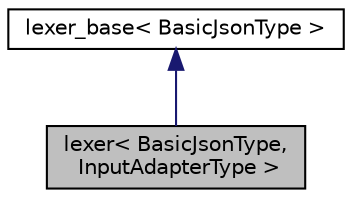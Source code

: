 digraph "lexer&lt; BasicJsonType, InputAdapterType &gt;"
{
 // LATEX_PDF_SIZE
  edge [fontname="Helvetica",fontsize="10",labelfontname="Helvetica",labelfontsize="10"];
  node [fontname="Helvetica",fontsize="10",shape=record];
  Node1 [label="lexer\< BasicJsonType,\l InputAdapterType \>",height=0.2,width=0.4,color="black", fillcolor="grey75", style="filled", fontcolor="black",tooltip="lexical analysis"];
  Node2 -> Node1 [dir="back",color="midnightblue",fontsize="10",style="solid",fontname="Helvetica"];
  Node2 [label="lexer_base\< BasicJsonType \>",height=0.2,width=0.4,color="black", fillcolor="white", style="filled",URL="$classdetail_1_1lexer__base.html",tooltip=" "];
}
